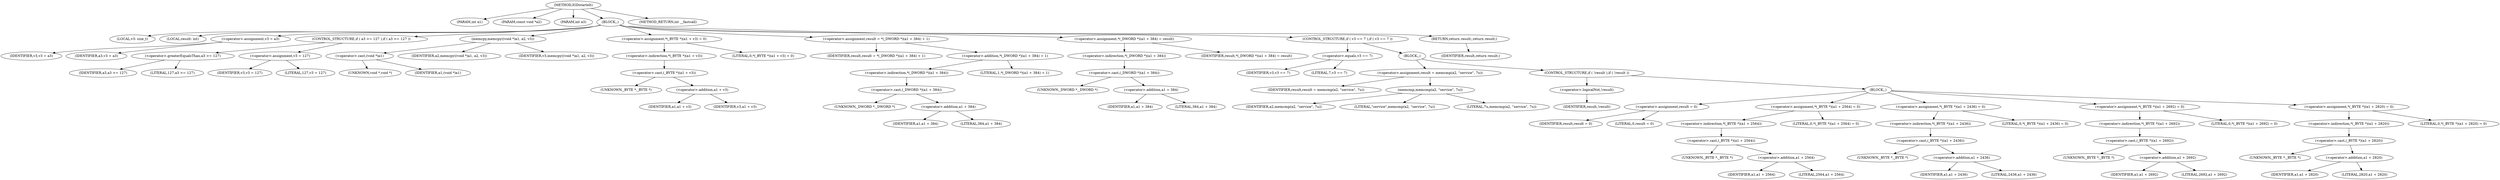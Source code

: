 digraph IGDstartelt {  
"1000103" [label = "(METHOD,IGDstartelt)" ]
"1000104" [label = "(PARAM,int a1)" ]
"1000105" [label = "(PARAM,const void *a2)" ]
"1000106" [label = "(PARAM,int a3)" ]
"1000107" [label = "(BLOCK,,)" ]
"1000108" [label = "(LOCAL,v3: size_t)" ]
"1000109" [label = "(LOCAL,result: int)" ]
"1000110" [label = "(<operator>.assignment,v3 = a3)" ]
"1000111" [label = "(IDENTIFIER,v3,v3 = a3)" ]
"1000112" [label = "(IDENTIFIER,a3,v3 = a3)" ]
"1000113" [label = "(CONTROL_STRUCTURE,if ( a3 >= 127 ),if ( a3 >= 127 ))" ]
"1000114" [label = "(<operator>.greaterEqualsThan,a3 >= 127)" ]
"1000115" [label = "(IDENTIFIER,a3,a3 >= 127)" ]
"1000116" [label = "(LITERAL,127,a3 >= 127)" ]
"1000117" [label = "(<operator>.assignment,v3 = 127)" ]
"1000118" [label = "(IDENTIFIER,v3,v3 = 127)" ]
"1000119" [label = "(LITERAL,127,v3 = 127)" ]
"1000120" [label = "(memcpy,memcpy((void *)a1, a2, v3))" ]
"1000121" [label = "(<operator>.cast,(void *)a1)" ]
"1000122" [label = "(UNKNOWN,void *,void *)" ]
"1000123" [label = "(IDENTIFIER,a1,(void *)a1)" ]
"1000124" [label = "(IDENTIFIER,a2,memcpy((void *)a1, a2, v3))" ]
"1000125" [label = "(IDENTIFIER,v3,memcpy((void *)a1, a2, v3))" ]
"1000126" [label = "(<operator>.assignment,*(_BYTE *)(a1 + v3) = 0)" ]
"1000127" [label = "(<operator>.indirection,*(_BYTE *)(a1 + v3))" ]
"1000128" [label = "(<operator>.cast,(_BYTE *)(a1 + v3))" ]
"1000129" [label = "(UNKNOWN,_BYTE *,_BYTE *)" ]
"1000130" [label = "(<operator>.addition,a1 + v3)" ]
"1000131" [label = "(IDENTIFIER,a1,a1 + v3)" ]
"1000132" [label = "(IDENTIFIER,v3,a1 + v3)" ]
"1000133" [label = "(LITERAL,0,*(_BYTE *)(a1 + v3) = 0)" ]
"1000134" [label = "(<operator>.assignment,result = *(_DWORD *)(a1 + 384) + 1)" ]
"1000135" [label = "(IDENTIFIER,result,result = *(_DWORD *)(a1 + 384) + 1)" ]
"1000136" [label = "(<operator>.addition,*(_DWORD *)(a1 + 384) + 1)" ]
"1000137" [label = "(<operator>.indirection,*(_DWORD *)(a1 + 384))" ]
"1000138" [label = "(<operator>.cast,(_DWORD *)(a1 + 384))" ]
"1000139" [label = "(UNKNOWN,_DWORD *,_DWORD *)" ]
"1000140" [label = "(<operator>.addition,a1 + 384)" ]
"1000141" [label = "(IDENTIFIER,a1,a1 + 384)" ]
"1000142" [label = "(LITERAL,384,a1 + 384)" ]
"1000143" [label = "(LITERAL,1,*(_DWORD *)(a1 + 384) + 1)" ]
"1000144" [label = "(<operator>.assignment,*(_DWORD *)(a1 + 384) = result)" ]
"1000145" [label = "(<operator>.indirection,*(_DWORD *)(a1 + 384))" ]
"1000146" [label = "(<operator>.cast,(_DWORD *)(a1 + 384))" ]
"1000147" [label = "(UNKNOWN,_DWORD *,_DWORD *)" ]
"1000148" [label = "(<operator>.addition,a1 + 384)" ]
"1000149" [label = "(IDENTIFIER,a1,a1 + 384)" ]
"1000150" [label = "(LITERAL,384,a1 + 384)" ]
"1000151" [label = "(IDENTIFIER,result,*(_DWORD *)(a1 + 384) = result)" ]
"1000152" [label = "(CONTROL_STRUCTURE,if ( v3 == 7 ),if ( v3 == 7 ))" ]
"1000153" [label = "(<operator>.equals,v3 == 7)" ]
"1000154" [label = "(IDENTIFIER,v3,v3 == 7)" ]
"1000155" [label = "(LITERAL,7,v3 == 7)" ]
"1000156" [label = "(BLOCK,,)" ]
"1000157" [label = "(<operator>.assignment,result = memcmp(a2, \"service\", 7u))" ]
"1000158" [label = "(IDENTIFIER,result,result = memcmp(a2, \"service\", 7u))" ]
"1000159" [label = "(memcmp,memcmp(a2, \"service\", 7u))" ]
"1000160" [label = "(IDENTIFIER,a2,memcmp(a2, \"service\", 7u))" ]
"1000161" [label = "(LITERAL,\"service\",memcmp(a2, \"service\", 7u))" ]
"1000162" [label = "(LITERAL,7u,memcmp(a2, \"service\", 7u))" ]
"1000163" [label = "(CONTROL_STRUCTURE,if ( !result ),if ( !result ))" ]
"1000164" [label = "(<operator>.logicalNot,!result)" ]
"1000165" [label = "(IDENTIFIER,result,!result)" ]
"1000166" [label = "(BLOCK,,)" ]
"1000167" [label = "(<operator>.assignment,result = 0)" ]
"1000168" [label = "(IDENTIFIER,result,result = 0)" ]
"1000169" [label = "(LITERAL,0,result = 0)" ]
"1000170" [label = "(<operator>.assignment,*(_BYTE *)(a1 + 2564) = 0)" ]
"1000171" [label = "(<operator>.indirection,*(_BYTE *)(a1 + 2564))" ]
"1000172" [label = "(<operator>.cast,(_BYTE *)(a1 + 2564))" ]
"1000173" [label = "(UNKNOWN,_BYTE *,_BYTE *)" ]
"1000174" [label = "(<operator>.addition,a1 + 2564)" ]
"1000175" [label = "(IDENTIFIER,a1,a1 + 2564)" ]
"1000176" [label = "(LITERAL,2564,a1 + 2564)" ]
"1000177" [label = "(LITERAL,0,*(_BYTE *)(a1 + 2564) = 0)" ]
"1000178" [label = "(<operator>.assignment,*(_BYTE *)(a1 + 2436) = 0)" ]
"1000179" [label = "(<operator>.indirection,*(_BYTE *)(a1 + 2436))" ]
"1000180" [label = "(<operator>.cast,(_BYTE *)(a1 + 2436))" ]
"1000181" [label = "(UNKNOWN,_BYTE *,_BYTE *)" ]
"1000182" [label = "(<operator>.addition,a1 + 2436)" ]
"1000183" [label = "(IDENTIFIER,a1,a1 + 2436)" ]
"1000184" [label = "(LITERAL,2436,a1 + 2436)" ]
"1000185" [label = "(LITERAL,0,*(_BYTE *)(a1 + 2436) = 0)" ]
"1000186" [label = "(<operator>.assignment,*(_BYTE *)(a1 + 2692) = 0)" ]
"1000187" [label = "(<operator>.indirection,*(_BYTE *)(a1 + 2692))" ]
"1000188" [label = "(<operator>.cast,(_BYTE *)(a1 + 2692))" ]
"1000189" [label = "(UNKNOWN,_BYTE *,_BYTE *)" ]
"1000190" [label = "(<operator>.addition,a1 + 2692)" ]
"1000191" [label = "(IDENTIFIER,a1,a1 + 2692)" ]
"1000192" [label = "(LITERAL,2692,a1 + 2692)" ]
"1000193" [label = "(LITERAL,0,*(_BYTE *)(a1 + 2692) = 0)" ]
"1000194" [label = "(<operator>.assignment,*(_BYTE *)(a1 + 2820) = 0)" ]
"1000195" [label = "(<operator>.indirection,*(_BYTE *)(a1 + 2820))" ]
"1000196" [label = "(<operator>.cast,(_BYTE *)(a1 + 2820))" ]
"1000197" [label = "(UNKNOWN,_BYTE *,_BYTE *)" ]
"1000198" [label = "(<operator>.addition,a1 + 2820)" ]
"1000199" [label = "(IDENTIFIER,a1,a1 + 2820)" ]
"1000200" [label = "(LITERAL,2820,a1 + 2820)" ]
"1000201" [label = "(LITERAL,0,*(_BYTE *)(a1 + 2820) = 0)" ]
"1000202" [label = "(RETURN,return result;,return result;)" ]
"1000203" [label = "(IDENTIFIER,result,return result;)" ]
"1000204" [label = "(METHOD_RETURN,int __fastcall)" ]
  "1000103" -> "1000104" 
  "1000103" -> "1000105" 
  "1000103" -> "1000106" 
  "1000103" -> "1000107" 
  "1000103" -> "1000204" 
  "1000107" -> "1000108" 
  "1000107" -> "1000109" 
  "1000107" -> "1000110" 
  "1000107" -> "1000113" 
  "1000107" -> "1000120" 
  "1000107" -> "1000126" 
  "1000107" -> "1000134" 
  "1000107" -> "1000144" 
  "1000107" -> "1000152" 
  "1000107" -> "1000202" 
  "1000110" -> "1000111" 
  "1000110" -> "1000112" 
  "1000113" -> "1000114" 
  "1000113" -> "1000117" 
  "1000114" -> "1000115" 
  "1000114" -> "1000116" 
  "1000117" -> "1000118" 
  "1000117" -> "1000119" 
  "1000120" -> "1000121" 
  "1000120" -> "1000124" 
  "1000120" -> "1000125" 
  "1000121" -> "1000122" 
  "1000121" -> "1000123" 
  "1000126" -> "1000127" 
  "1000126" -> "1000133" 
  "1000127" -> "1000128" 
  "1000128" -> "1000129" 
  "1000128" -> "1000130" 
  "1000130" -> "1000131" 
  "1000130" -> "1000132" 
  "1000134" -> "1000135" 
  "1000134" -> "1000136" 
  "1000136" -> "1000137" 
  "1000136" -> "1000143" 
  "1000137" -> "1000138" 
  "1000138" -> "1000139" 
  "1000138" -> "1000140" 
  "1000140" -> "1000141" 
  "1000140" -> "1000142" 
  "1000144" -> "1000145" 
  "1000144" -> "1000151" 
  "1000145" -> "1000146" 
  "1000146" -> "1000147" 
  "1000146" -> "1000148" 
  "1000148" -> "1000149" 
  "1000148" -> "1000150" 
  "1000152" -> "1000153" 
  "1000152" -> "1000156" 
  "1000153" -> "1000154" 
  "1000153" -> "1000155" 
  "1000156" -> "1000157" 
  "1000156" -> "1000163" 
  "1000157" -> "1000158" 
  "1000157" -> "1000159" 
  "1000159" -> "1000160" 
  "1000159" -> "1000161" 
  "1000159" -> "1000162" 
  "1000163" -> "1000164" 
  "1000163" -> "1000166" 
  "1000164" -> "1000165" 
  "1000166" -> "1000167" 
  "1000166" -> "1000170" 
  "1000166" -> "1000178" 
  "1000166" -> "1000186" 
  "1000166" -> "1000194" 
  "1000167" -> "1000168" 
  "1000167" -> "1000169" 
  "1000170" -> "1000171" 
  "1000170" -> "1000177" 
  "1000171" -> "1000172" 
  "1000172" -> "1000173" 
  "1000172" -> "1000174" 
  "1000174" -> "1000175" 
  "1000174" -> "1000176" 
  "1000178" -> "1000179" 
  "1000178" -> "1000185" 
  "1000179" -> "1000180" 
  "1000180" -> "1000181" 
  "1000180" -> "1000182" 
  "1000182" -> "1000183" 
  "1000182" -> "1000184" 
  "1000186" -> "1000187" 
  "1000186" -> "1000193" 
  "1000187" -> "1000188" 
  "1000188" -> "1000189" 
  "1000188" -> "1000190" 
  "1000190" -> "1000191" 
  "1000190" -> "1000192" 
  "1000194" -> "1000195" 
  "1000194" -> "1000201" 
  "1000195" -> "1000196" 
  "1000196" -> "1000197" 
  "1000196" -> "1000198" 
  "1000198" -> "1000199" 
  "1000198" -> "1000200" 
  "1000202" -> "1000203" 
}
